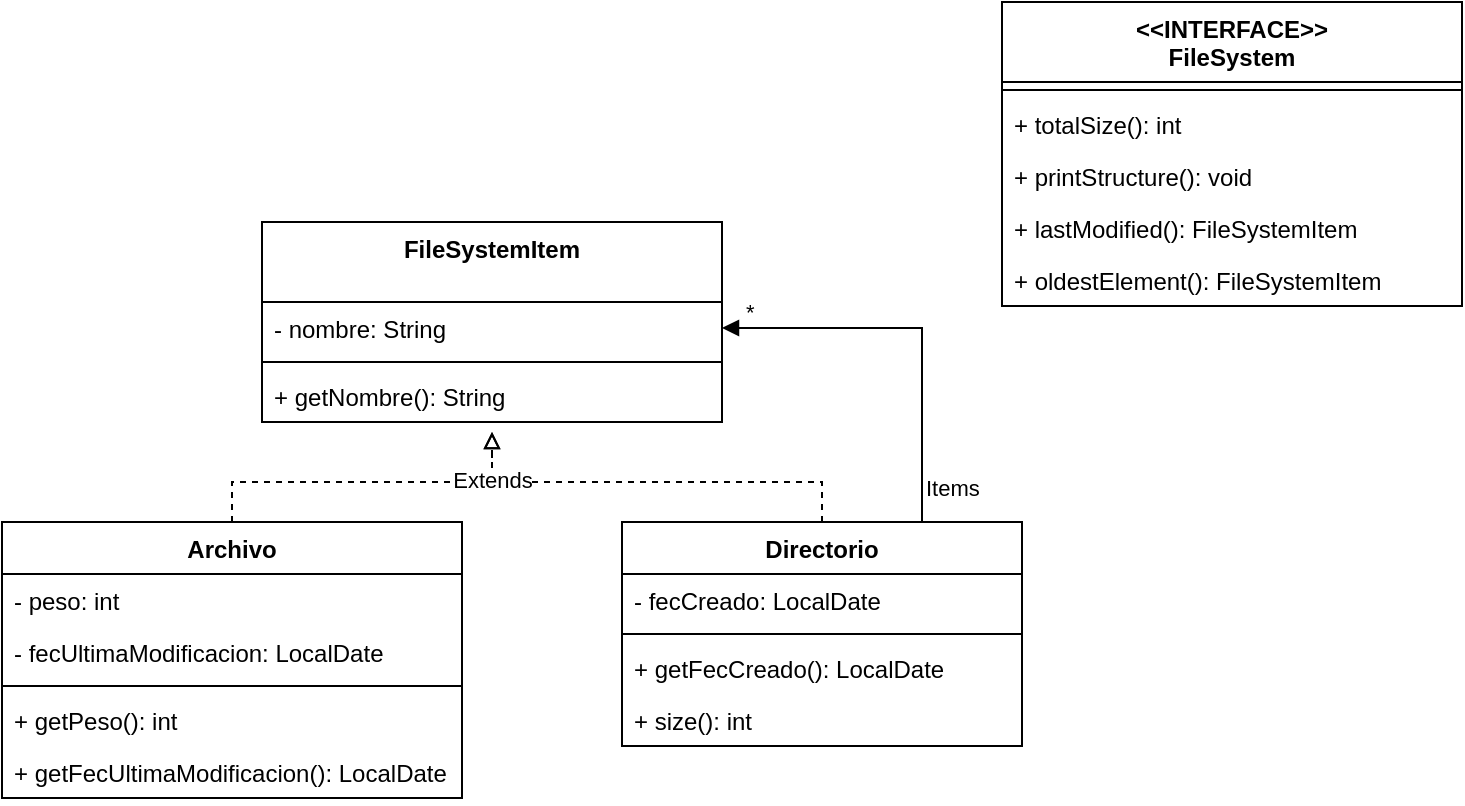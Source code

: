 <mxfile version="28.2.5">
  <diagram name="Página-1" id="ZUDxpBuUihw7e8kasc5_">
    <mxGraphModel dx="1188" dy="648" grid="1" gridSize="10" guides="1" tooltips="1" connect="1" arrows="1" fold="1" page="1" pageScale="1" pageWidth="827" pageHeight="1169" math="0" shadow="0">
      <root>
        <mxCell id="0" />
        <mxCell id="1" parent="0" />
        <mxCell id="0uGkclIkID2nYuxmFifz-34" style="edgeStyle=orthogonalEdgeStyle;rounded=0;orthogonalLoop=1;jettySize=auto;html=1;entryX=0.5;entryY=1.192;entryDx=0;entryDy=0;entryPerimeter=0;endArrow=block;endFill=0;dashed=1;" edge="1" parent="1" source="0uGkclIkID2nYuxmFifz-7" target="0uGkclIkID2nYuxmFifz-14">
          <mxGeometry relative="1" as="geometry">
            <Array as="points">
              <mxPoint x="470" y="320" />
              <mxPoint x="305" y="320" />
            </Array>
          </mxGeometry>
        </mxCell>
        <mxCell id="0uGkclIkID2nYuxmFifz-35" style="edgeStyle=orthogonalEdgeStyle;rounded=0;orthogonalLoop=1;jettySize=auto;html=1;exitX=0.5;exitY=0;exitDx=0;exitDy=0;endArrow=block;endFill=0;dashed=1;" edge="1" parent="1" source="0uGkclIkID2nYuxmFifz-1">
          <mxGeometry relative="1" as="geometry">
            <mxPoint x="305" y="295" as="targetPoint" />
            <mxPoint x="295" y="404" as="sourcePoint" />
            <Array as="points">
              <mxPoint x="175" y="320" />
              <mxPoint x="305" y="320" />
            </Array>
          </mxGeometry>
        </mxCell>
        <mxCell id="0uGkclIkID2nYuxmFifz-37" value="Extends" style="edgeLabel;html=1;align=center;verticalAlign=middle;resizable=0;points=[];" vertex="1" connectable="0" parent="0uGkclIkID2nYuxmFifz-35">
          <mxGeometry x="0.641" y="1" relative="1" as="geometry">
            <mxPoint x="6" as="offset" />
          </mxGeometry>
        </mxCell>
        <mxCell id="0uGkclIkID2nYuxmFifz-1" value="Archivo" style="swimlane;fontStyle=1;align=center;verticalAlign=top;childLayout=stackLayout;horizontal=1;startSize=26;horizontalStack=0;resizeParent=1;resizeParentMax=0;resizeLast=0;collapsible=1;marginBottom=0;whiteSpace=wrap;html=1;" vertex="1" parent="1">
          <mxGeometry x="60" y="340" width="230" height="138" as="geometry" />
        </mxCell>
        <mxCell id="0uGkclIkID2nYuxmFifz-2" value="- peso: int" style="text;strokeColor=none;fillColor=none;align=left;verticalAlign=top;spacingLeft=4;spacingRight=4;overflow=hidden;rotatable=0;points=[[0,0.5],[1,0.5]];portConstraint=eastwest;whiteSpace=wrap;html=1;" vertex="1" parent="0uGkclIkID2nYuxmFifz-1">
          <mxGeometry y="26" width="230" height="26" as="geometry" />
        </mxCell>
        <mxCell id="0uGkclIkID2nYuxmFifz-6" value="- fecUltimaModificacion: LocalDate" style="text;strokeColor=none;fillColor=none;align=left;verticalAlign=top;spacingLeft=4;spacingRight=4;overflow=hidden;rotatable=0;points=[[0,0.5],[1,0.5]];portConstraint=eastwest;whiteSpace=wrap;html=1;" vertex="1" parent="0uGkclIkID2nYuxmFifz-1">
          <mxGeometry y="52" width="230" height="26" as="geometry" />
        </mxCell>
        <mxCell id="0uGkclIkID2nYuxmFifz-3" value="" style="line;strokeWidth=1;fillColor=none;align=left;verticalAlign=middle;spacingTop=-1;spacingLeft=3;spacingRight=3;rotatable=0;labelPosition=right;points=[];portConstraint=eastwest;strokeColor=inherit;" vertex="1" parent="0uGkclIkID2nYuxmFifz-1">
          <mxGeometry y="78" width="230" height="8" as="geometry" />
        </mxCell>
        <mxCell id="0uGkclIkID2nYuxmFifz-15" value="+ getPeso(): int" style="text;strokeColor=none;fillColor=none;align=left;verticalAlign=top;spacingLeft=4;spacingRight=4;overflow=hidden;rotatable=0;points=[[0,0.5],[1,0.5]];portConstraint=eastwest;whiteSpace=wrap;html=1;" vertex="1" parent="0uGkclIkID2nYuxmFifz-1">
          <mxGeometry y="86" width="230" height="26" as="geometry" />
        </mxCell>
        <mxCell id="0uGkclIkID2nYuxmFifz-4" value="+ getFecUltimaModificacion(): LocalDate" style="text;strokeColor=none;fillColor=none;align=left;verticalAlign=top;spacingLeft=4;spacingRight=4;overflow=hidden;rotatable=0;points=[[0,0.5],[1,0.5]];portConstraint=eastwest;whiteSpace=wrap;html=1;" vertex="1" parent="0uGkclIkID2nYuxmFifz-1">
          <mxGeometry y="112" width="230" height="26" as="geometry" />
        </mxCell>
        <mxCell id="0uGkclIkID2nYuxmFifz-7" value="Directorio" style="swimlane;fontStyle=1;align=center;verticalAlign=top;childLayout=stackLayout;horizontal=1;startSize=26;horizontalStack=0;resizeParent=1;resizeParentMax=0;resizeLast=0;collapsible=1;marginBottom=0;whiteSpace=wrap;html=1;" vertex="1" parent="1">
          <mxGeometry x="370" y="340" width="200" height="112" as="geometry" />
        </mxCell>
        <mxCell id="0uGkclIkID2nYuxmFifz-9" value="- fecCreado: LocalDate" style="text;strokeColor=none;fillColor=none;align=left;verticalAlign=top;spacingLeft=4;spacingRight=4;overflow=hidden;rotatable=0;points=[[0,0.5],[1,0.5]];portConstraint=eastwest;whiteSpace=wrap;html=1;" vertex="1" parent="0uGkclIkID2nYuxmFifz-7">
          <mxGeometry y="26" width="200" height="26" as="geometry" />
        </mxCell>
        <mxCell id="0uGkclIkID2nYuxmFifz-11" value="" style="line;strokeWidth=1;fillColor=none;align=left;verticalAlign=middle;spacingTop=-1;spacingLeft=3;spacingRight=3;rotatable=0;labelPosition=right;points=[];portConstraint=eastwest;strokeColor=inherit;" vertex="1" parent="0uGkclIkID2nYuxmFifz-7">
          <mxGeometry y="52" width="200" height="8" as="geometry" />
        </mxCell>
        <mxCell id="0uGkclIkID2nYuxmFifz-16" value="+ getFecCreado(): LocalDate" style="text;strokeColor=none;fillColor=none;align=left;verticalAlign=top;spacingLeft=4;spacingRight=4;overflow=hidden;rotatable=0;points=[[0,0.5],[1,0.5]];portConstraint=eastwest;whiteSpace=wrap;html=1;" vertex="1" parent="0uGkclIkID2nYuxmFifz-7">
          <mxGeometry y="60" width="200" height="26" as="geometry" />
        </mxCell>
        <mxCell id="0uGkclIkID2nYuxmFifz-33" value="+ size(): int" style="text;strokeColor=none;fillColor=none;align=left;verticalAlign=top;spacingLeft=4;spacingRight=4;overflow=hidden;rotatable=0;points=[[0,0.5],[1,0.5]];portConstraint=eastwest;whiteSpace=wrap;html=1;" vertex="1" parent="0uGkclIkID2nYuxmFifz-7">
          <mxGeometry y="86" width="200" height="26" as="geometry" />
        </mxCell>
        <mxCell id="0uGkclIkID2nYuxmFifz-18" value="&lt;div&gt;&amp;lt;&amp;lt;INTERFACE&amp;gt;&amp;gt;&lt;/div&gt;FileSystem" style="swimlane;fontStyle=1;align=center;verticalAlign=top;childLayout=stackLayout;horizontal=1;startSize=40;horizontalStack=0;resizeParent=1;resizeParentMax=0;resizeLast=0;collapsible=1;marginBottom=0;whiteSpace=wrap;html=1;" vertex="1" parent="1">
          <mxGeometry x="560" y="80" width="230" height="152" as="geometry" />
        </mxCell>
        <mxCell id="0uGkclIkID2nYuxmFifz-22" value="" style="line;strokeWidth=1;fillColor=none;align=left;verticalAlign=middle;spacingTop=-1;spacingLeft=3;spacingRight=3;rotatable=0;labelPosition=right;points=[];portConstraint=eastwest;strokeColor=inherit;" vertex="1" parent="0uGkclIkID2nYuxmFifz-18">
          <mxGeometry y="40" width="230" height="8" as="geometry" />
        </mxCell>
        <mxCell id="0uGkclIkID2nYuxmFifz-23" value="+ totalSize(): int" style="text;strokeColor=none;fillColor=none;align=left;verticalAlign=top;spacingLeft=4;spacingRight=4;overflow=hidden;rotatable=0;points=[[0,0.5],[1,0.5]];portConstraint=eastwest;whiteSpace=wrap;html=1;" vertex="1" parent="0uGkclIkID2nYuxmFifz-18">
          <mxGeometry y="48" width="230" height="26" as="geometry" />
        </mxCell>
        <mxCell id="0uGkclIkID2nYuxmFifz-24" value="+ printStructure(): void" style="text;strokeColor=none;fillColor=none;align=left;verticalAlign=top;spacingLeft=4;spacingRight=4;overflow=hidden;rotatable=0;points=[[0,0.5],[1,0.5]];portConstraint=eastwest;whiteSpace=wrap;html=1;" vertex="1" parent="0uGkclIkID2nYuxmFifz-18">
          <mxGeometry y="74" width="230" height="26" as="geometry" />
        </mxCell>
        <mxCell id="0uGkclIkID2nYuxmFifz-25" value="+ lastModified():&amp;nbsp;&lt;span style=&quot;text-align: center;&quot;&gt;FileSystemItem&lt;/span&gt;" style="text;strokeColor=none;fillColor=none;align=left;verticalAlign=top;spacingLeft=4;spacingRight=4;overflow=hidden;rotatable=0;points=[[0,0.5],[1,0.5]];portConstraint=eastwest;whiteSpace=wrap;html=1;" vertex="1" parent="0uGkclIkID2nYuxmFifz-18">
          <mxGeometry y="100" width="230" height="26" as="geometry" />
        </mxCell>
        <mxCell id="0uGkclIkID2nYuxmFifz-26" value="+ oldestElement():&amp;nbsp;&lt;span style=&quot;text-align: center;&quot;&gt;FileSystemItem&lt;/span&gt;" style="text;strokeColor=none;fillColor=none;align=left;verticalAlign=top;spacingLeft=4;spacingRight=4;overflow=hidden;rotatable=0;points=[[0,0.5],[1,0.5]];portConstraint=eastwest;whiteSpace=wrap;html=1;" vertex="1" parent="0uGkclIkID2nYuxmFifz-18">
          <mxGeometry y="126" width="230" height="26" as="geometry" />
        </mxCell>
        <mxCell id="0uGkclIkID2nYuxmFifz-27" value="&lt;div&gt;&lt;span style=&quot;background-color: transparent; color: light-dark(rgb(0, 0, 0), rgb(255, 255, 255));&quot;&gt;FileSystemItem&lt;/span&gt;&lt;/div&gt;" style="swimlane;fontStyle=1;align=center;verticalAlign=top;childLayout=stackLayout;horizontal=1;startSize=40;horizontalStack=0;resizeParent=1;resizeParentMax=0;resizeLast=0;collapsible=1;marginBottom=0;whiteSpace=wrap;html=1;" vertex="1" parent="1">
          <mxGeometry x="190" y="190" width="230" height="100" as="geometry" />
        </mxCell>
        <mxCell id="0uGkclIkID2nYuxmFifz-8" value="- nombre: String" style="text;strokeColor=none;fillColor=none;align=left;verticalAlign=top;spacingLeft=4;spacingRight=4;overflow=hidden;rotatable=0;points=[[0,0.5],[1,0.5]];portConstraint=eastwest;whiteSpace=wrap;html=1;" vertex="1" parent="0uGkclIkID2nYuxmFifz-27">
          <mxGeometry y="40" width="230" height="26" as="geometry" />
        </mxCell>
        <mxCell id="0uGkclIkID2nYuxmFifz-28" value="" style="line;strokeWidth=1;fillColor=none;align=left;verticalAlign=middle;spacingTop=-1;spacingLeft=3;spacingRight=3;rotatable=0;labelPosition=right;points=[];portConstraint=eastwest;strokeColor=inherit;" vertex="1" parent="0uGkclIkID2nYuxmFifz-27">
          <mxGeometry y="66" width="230" height="8" as="geometry" />
        </mxCell>
        <mxCell id="0uGkclIkID2nYuxmFifz-14" value="+ getNombre(): String" style="text;strokeColor=none;fillColor=none;align=left;verticalAlign=top;spacingLeft=4;spacingRight=4;overflow=hidden;rotatable=0;points=[[0,0.5],[1,0.5]];portConstraint=eastwest;whiteSpace=wrap;html=1;" vertex="1" parent="0uGkclIkID2nYuxmFifz-27">
          <mxGeometry y="74" width="230" height="26" as="geometry" />
        </mxCell>
        <mxCell id="0uGkclIkID2nYuxmFifz-38" value="Items" style="endArrow=block;endFill=1;html=1;edgeStyle=orthogonalEdgeStyle;align=left;verticalAlign=top;rounded=0;exitX=0.75;exitY=0;exitDx=0;exitDy=0;entryX=1;entryY=0.5;entryDx=0;entryDy=0;" edge="1" parent="1" source="0uGkclIkID2nYuxmFifz-7" target="0uGkclIkID2nYuxmFifz-8">
          <mxGeometry x="-0.695" relative="1" as="geometry">
            <mxPoint x="530" y="310" as="sourcePoint" />
            <mxPoint x="690" y="310" as="targetPoint" />
            <mxPoint as="offset" />
          </mxGeometry>
        </mxCell>
        <mxCell id="0uGkclIkID2nYuxmFifz-39" value="*" style="edgeLabel;resizable=0;html=1;align=left;verticalAlign=bottom;" connectable="0" vertex="1" parent="0uGkclIkID2nYuxmFifz-38">
          <mxGeometry x="-1" relative="1" as="geometry">
            <mxPoint x="-90" y="-97" as="offset" />
          </mxGeometry>
        </mxCell>
      </root>
    </mxGraphModel>
  </diagram>
</mxfile>
